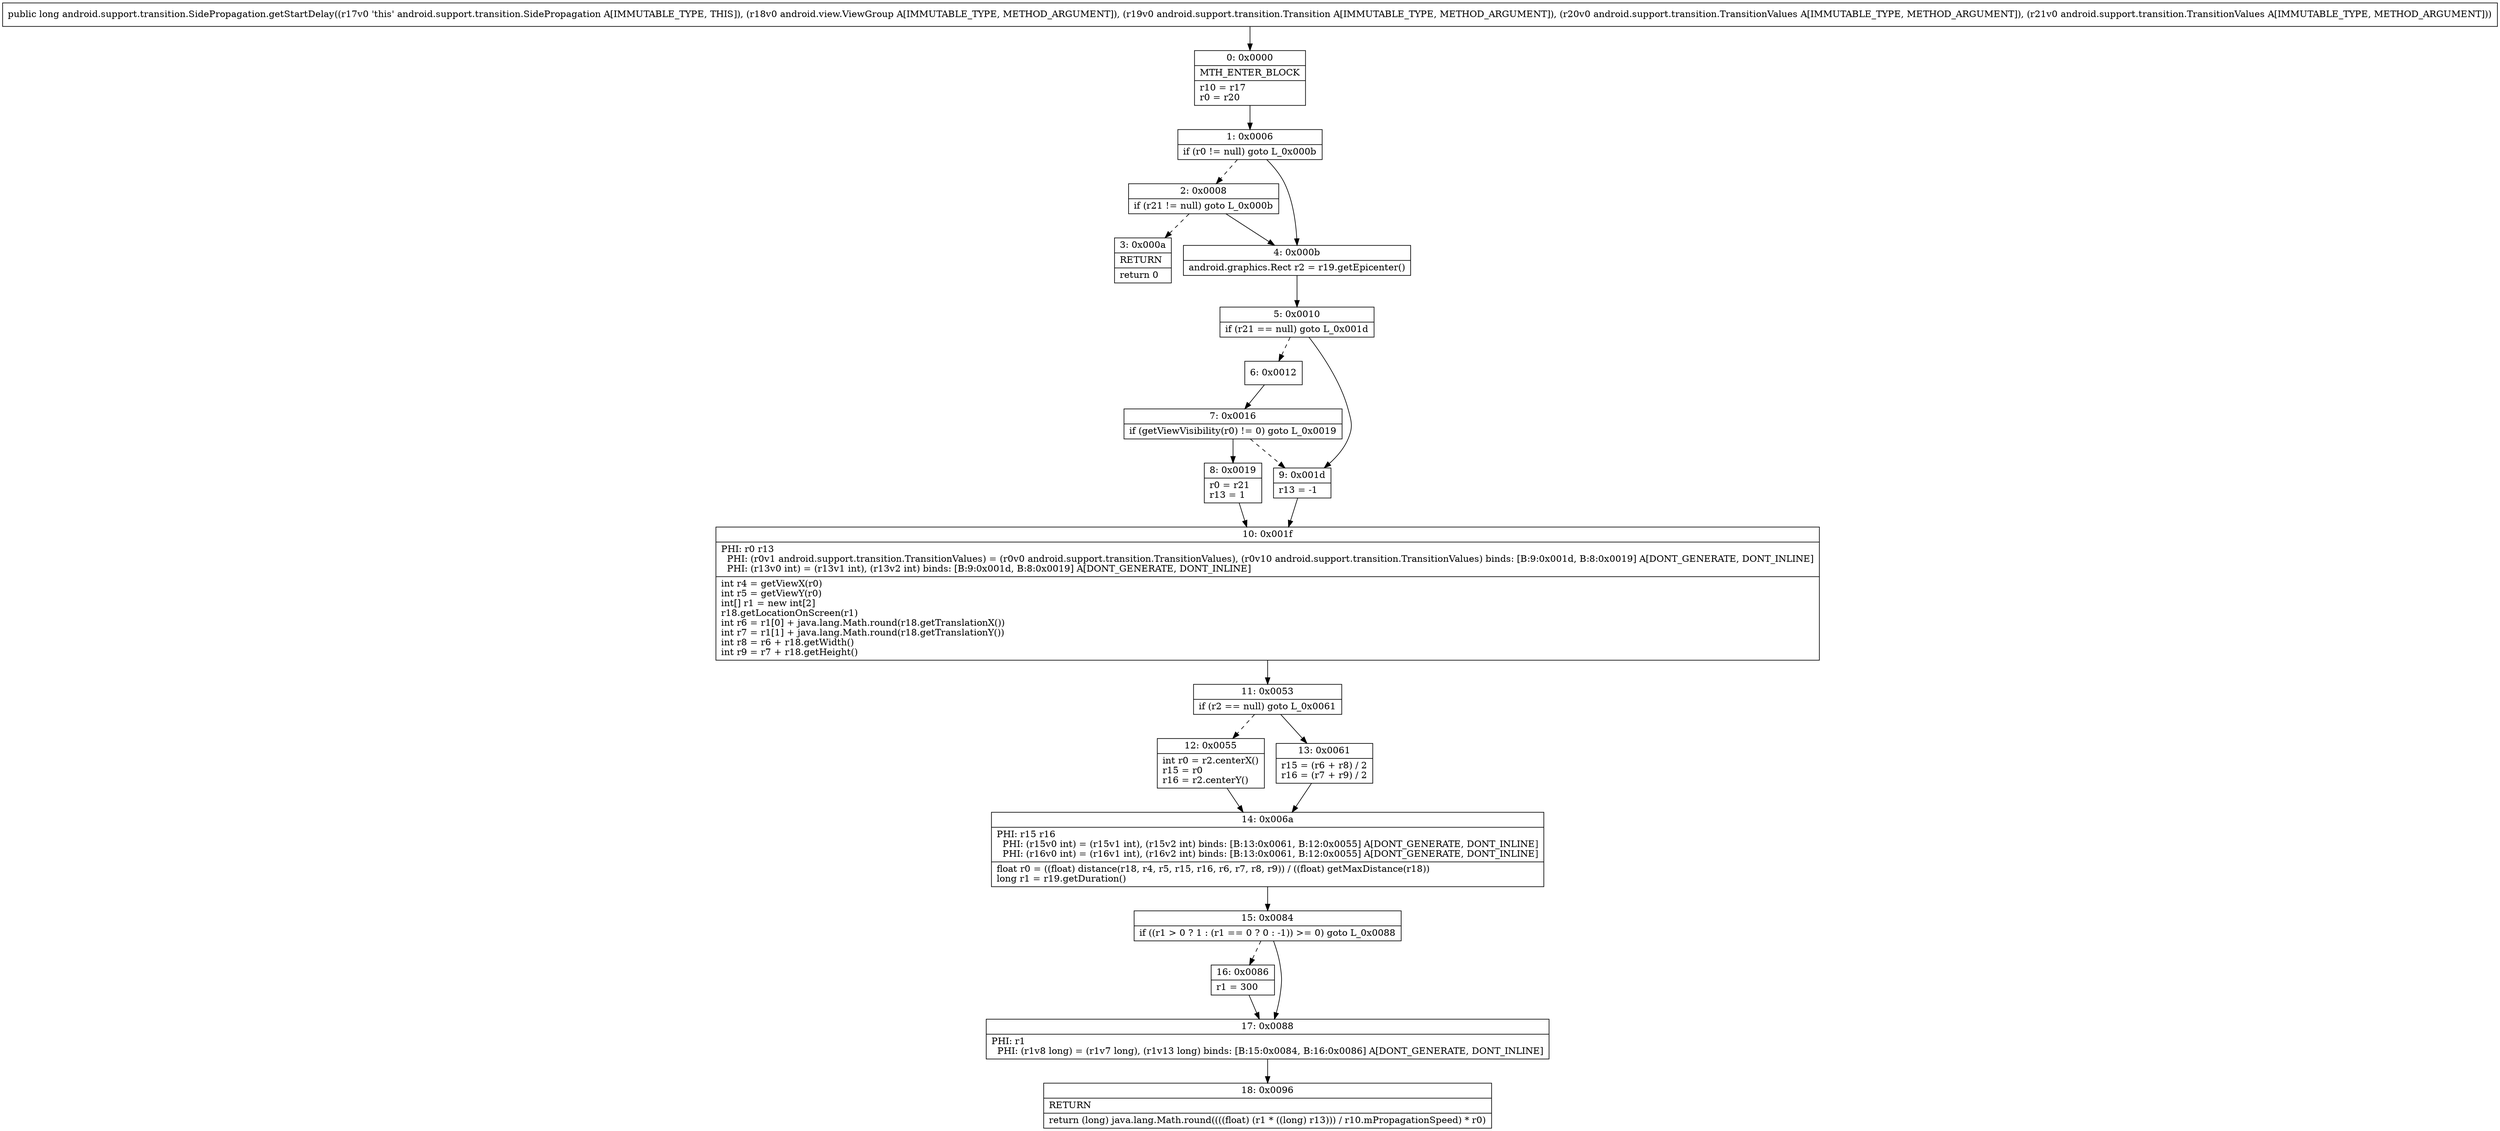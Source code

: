 digraph "CFG forandroid.support.transition.SidePropagation.getStartDelay(Landroid\/view\/ViewGroup;Landroid\/support\/transition\/Transition;Landroid\/support\/transition\/TransitionValues;Landroid\/support\/transition\/TransitionValues;)J" {
Node_0 [shape=record,label="{0\:\ 0x0000|MTH_ENTER_BLOCK\l|r10 = r17\lr0 = r20\l}"];
Node_1 [shape=record,label="{1\:\ 0x0006|if (r0 != null) goto L_0x000b\l}"];
Node_2 [shape=record,label="{2\:\ 0x0008|if (r21 != null) goto L_0x000b\l}"];
Node_3 [shape=record,label="{3\:\ 0x000a|RETURN\l|return 0\l}"];
Node_4 [shape=record,label="{4\:\ 0x000b|android.graphics.Rect r2 = r19.getEpicenter()\l}"];
Node_5 [shape=record,label="{5\:\ 0x0010|if (r21 == null) goto L_0x001d\l}"];
Node_6 [shape=record,label="{6\:\ 0x0012}"];
Node_7 [shape=record,label="{7\:\ 0x0016|if (getViewVisibility(r0) != 0) goto L_0x0019\l}"];
Node_8 [shape=record,label="{8\:\ 0x0019|r0 = r21\lr13 = 1\l}"];
Node_9 [shape=record,label="{9\:\ 0x001d|r13 = \-1\l}"];
Node_10 [shape=record,label="{10\:\ 0x001f|PHI: r0 r13 \l  PHI: (r0v1 android.support.transition.TransitionValues) = (r0v0 android.support.transition.TransitionValues), (r0v10 android.support.transition.TransitionValues) binds: [B:9:0x001d, B:8:0x0019] A[DONT_GENERATE, DONT_INLINE]\l  PHI: (r13v0 int) = (r13v1 int), (r13v2 int) binds: [B:9:0x001d, B:8:0x0019] A[DONT_GENERATE, DONT_INLINE]\l|int r4 = getViewX(r0)\lint r5 = getViewY(r0)\lint[] r1 = new int[2]\lr18.getLocationOnScreen(r1)\lint r6 = r1[0] + java.lang.Math.round(r18.getTranslationX())\lint r7 = r1[1] + java.lang.Math.round(r18.getTranslationY())\lint r8 = r6 + r18.getWidth()\lint r9 = r7 + r18.getHeight()\l}"];
Node_11 [shape=record,label="{11\:\ 0x0053|if (r2 == null) goto L_0x0061\l}"];
Node_12 [shape=record,label="{12\:\ 0x0055|int r0 = r2.centerX()\lr15 = r0\lr16 = r2.centerY()\l}"];
Node_13 [shape=record,label="{13\:\ 0x0061|r15 = (r6 + r8) \/ 2\lr16 = (r7 + r9) \/ 2\l}"];
Node_14 [shape=record,label="{14\:\ 0x006a|PHI: r15 r16 \l  PHI: (r15v0 int) = (r15v1 int), (r15v2 int) binds: [B:13:0x0061, B:12:0x0055] A[DONT_GENERATE, DONT_INLINE]\l  PHI: (r16v0 int) = (r16v1 int), (r16v2 int) binds: [B:13:0x0061, B:12:0x0055] A[DONT_GENERATE, DONT_INLINE]\l|float r0 = ((float) distance(r18, r4, r5, r15, r16, r6, r7, r8, r9)) \/ ((float) getMaxDistance(r18))\llong r1 = r19.getDuration()\l}"];
Node_15 [shape=record,label="{15\:\ 0x0084|if ((r1 \> 0 ? 1 : (r1 == 0 ? 0 : \-1)) \>= 0) goto L_0x0088\l}"];
Node_16 [shape=record,label="{16\:\ 0x0086|r1 = 300\l}"];
Node_17 [shape=record,label="{17\:\ 0x0088|PHI: r1 \l  PHI: (r1v8 long) = (r1v7 long), (r1v13 long) binds: [B:15:0x0084, B:16:0x0086] A[DONT_GENERATE, DONT_INLINE]\l}"];
Node_18 [shape=record,label="{18\:\ 0x0096|RETURN\l|return (long) java.lang.Math.round((((float) (r1 * ((long) r13))) \/ r10.mPropagationSpeed) * r0)\l}"];
MethodNode[shape=record,label="{public long android.support.transition.SidePropagation.getStartDelay((r17v0 'this' android.support.transition.SidePropagation A[IMMUTABLE_TYPE, THIS]), (r18v0 android.view.ViewGroup A[IMMUTABLE_TYPE, METHOD_ARGUMENT]), (r19v0 android.support.transition.Transition A[IMMUTABLE_TYPE, METHOD_ARGUMENT]), (r20v0 android.support.transition.TransitionValues A[IMMUTABLE_TYPE, METHOD_ARGUMENT]), (r21v0 android.support.transition.TransitionValues A[IMMUTABLE_TYPE, METHOD_ARGUMENT])) }"];
MethodNode -> Node_0;
Node_0 -> Node_1;
Node_1 -> Node_2[style=dashed];
Node_1 -> Node_4;
Node_2 -> Node_3[style=dashed];
Node_2 -> Node_4;
Node_4 -> Node_5;
Node_5 -> Node_6[style=dashed];
Node_5 -> Node_9;
Node_6 -> Node_7;
Node_7 -> Node_8;
Node_7 -> Node_9[style=dashed];
Node_8 -> Node_10;
Node_9 -> Node_10;
Node_10 -> Node_11;
Node_11 -> Node_12[style=dashed];
Node_11 -> Node_13;
Node_12 -> Node_14;
Node_13 -> Node_14;
Node_14 -> Node_15;
Node_15 -> Node_16[style=dashed];
Node_15 -> Node_17;
Node_16 -> Node_17;
Node_17 -> Node_18;
}

